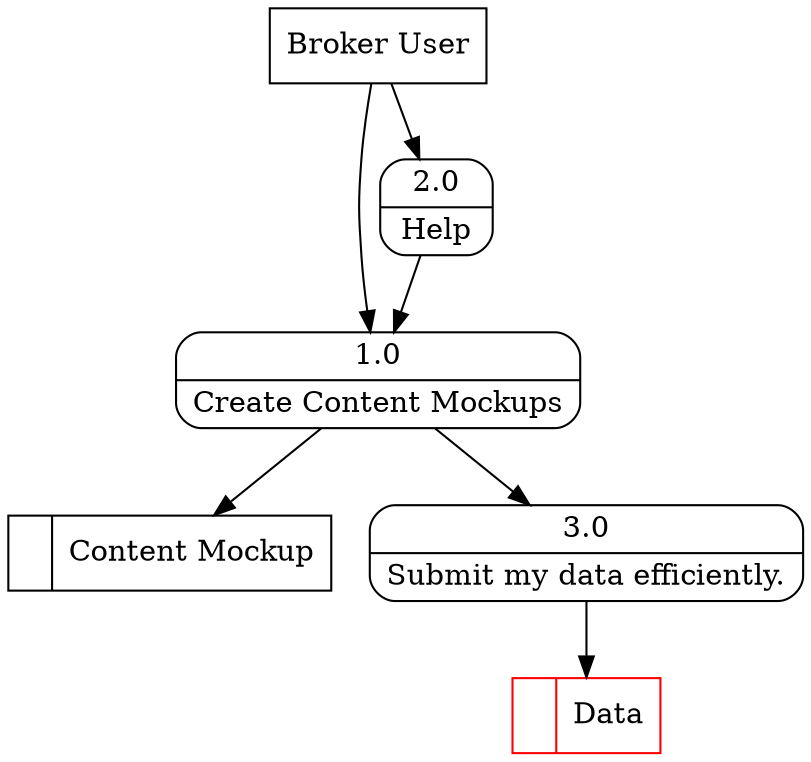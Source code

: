 digraph dfd2{ 
node[shape=record]
200 [label="<f0>  |<f1> Content Mockup " ];
201 [label="Broker User" shape=box];
202 [label="{<f0> 1.0|<f1> Create Content Mockups }" shape=Mrecord];
203 [label="{<f0> 2.0|<f1> Help }" shape=Mrecord];
3 [label="{<f0> 3.0|<f1> Submit my data efficiently. }" shape=Mrecord];
202 -> 3
1001 [label="<f0>  |<f1> Data " color=red];
3 -> 1001
201 -> 202
201 -> 203
202 -> 200
203 -> 202
}